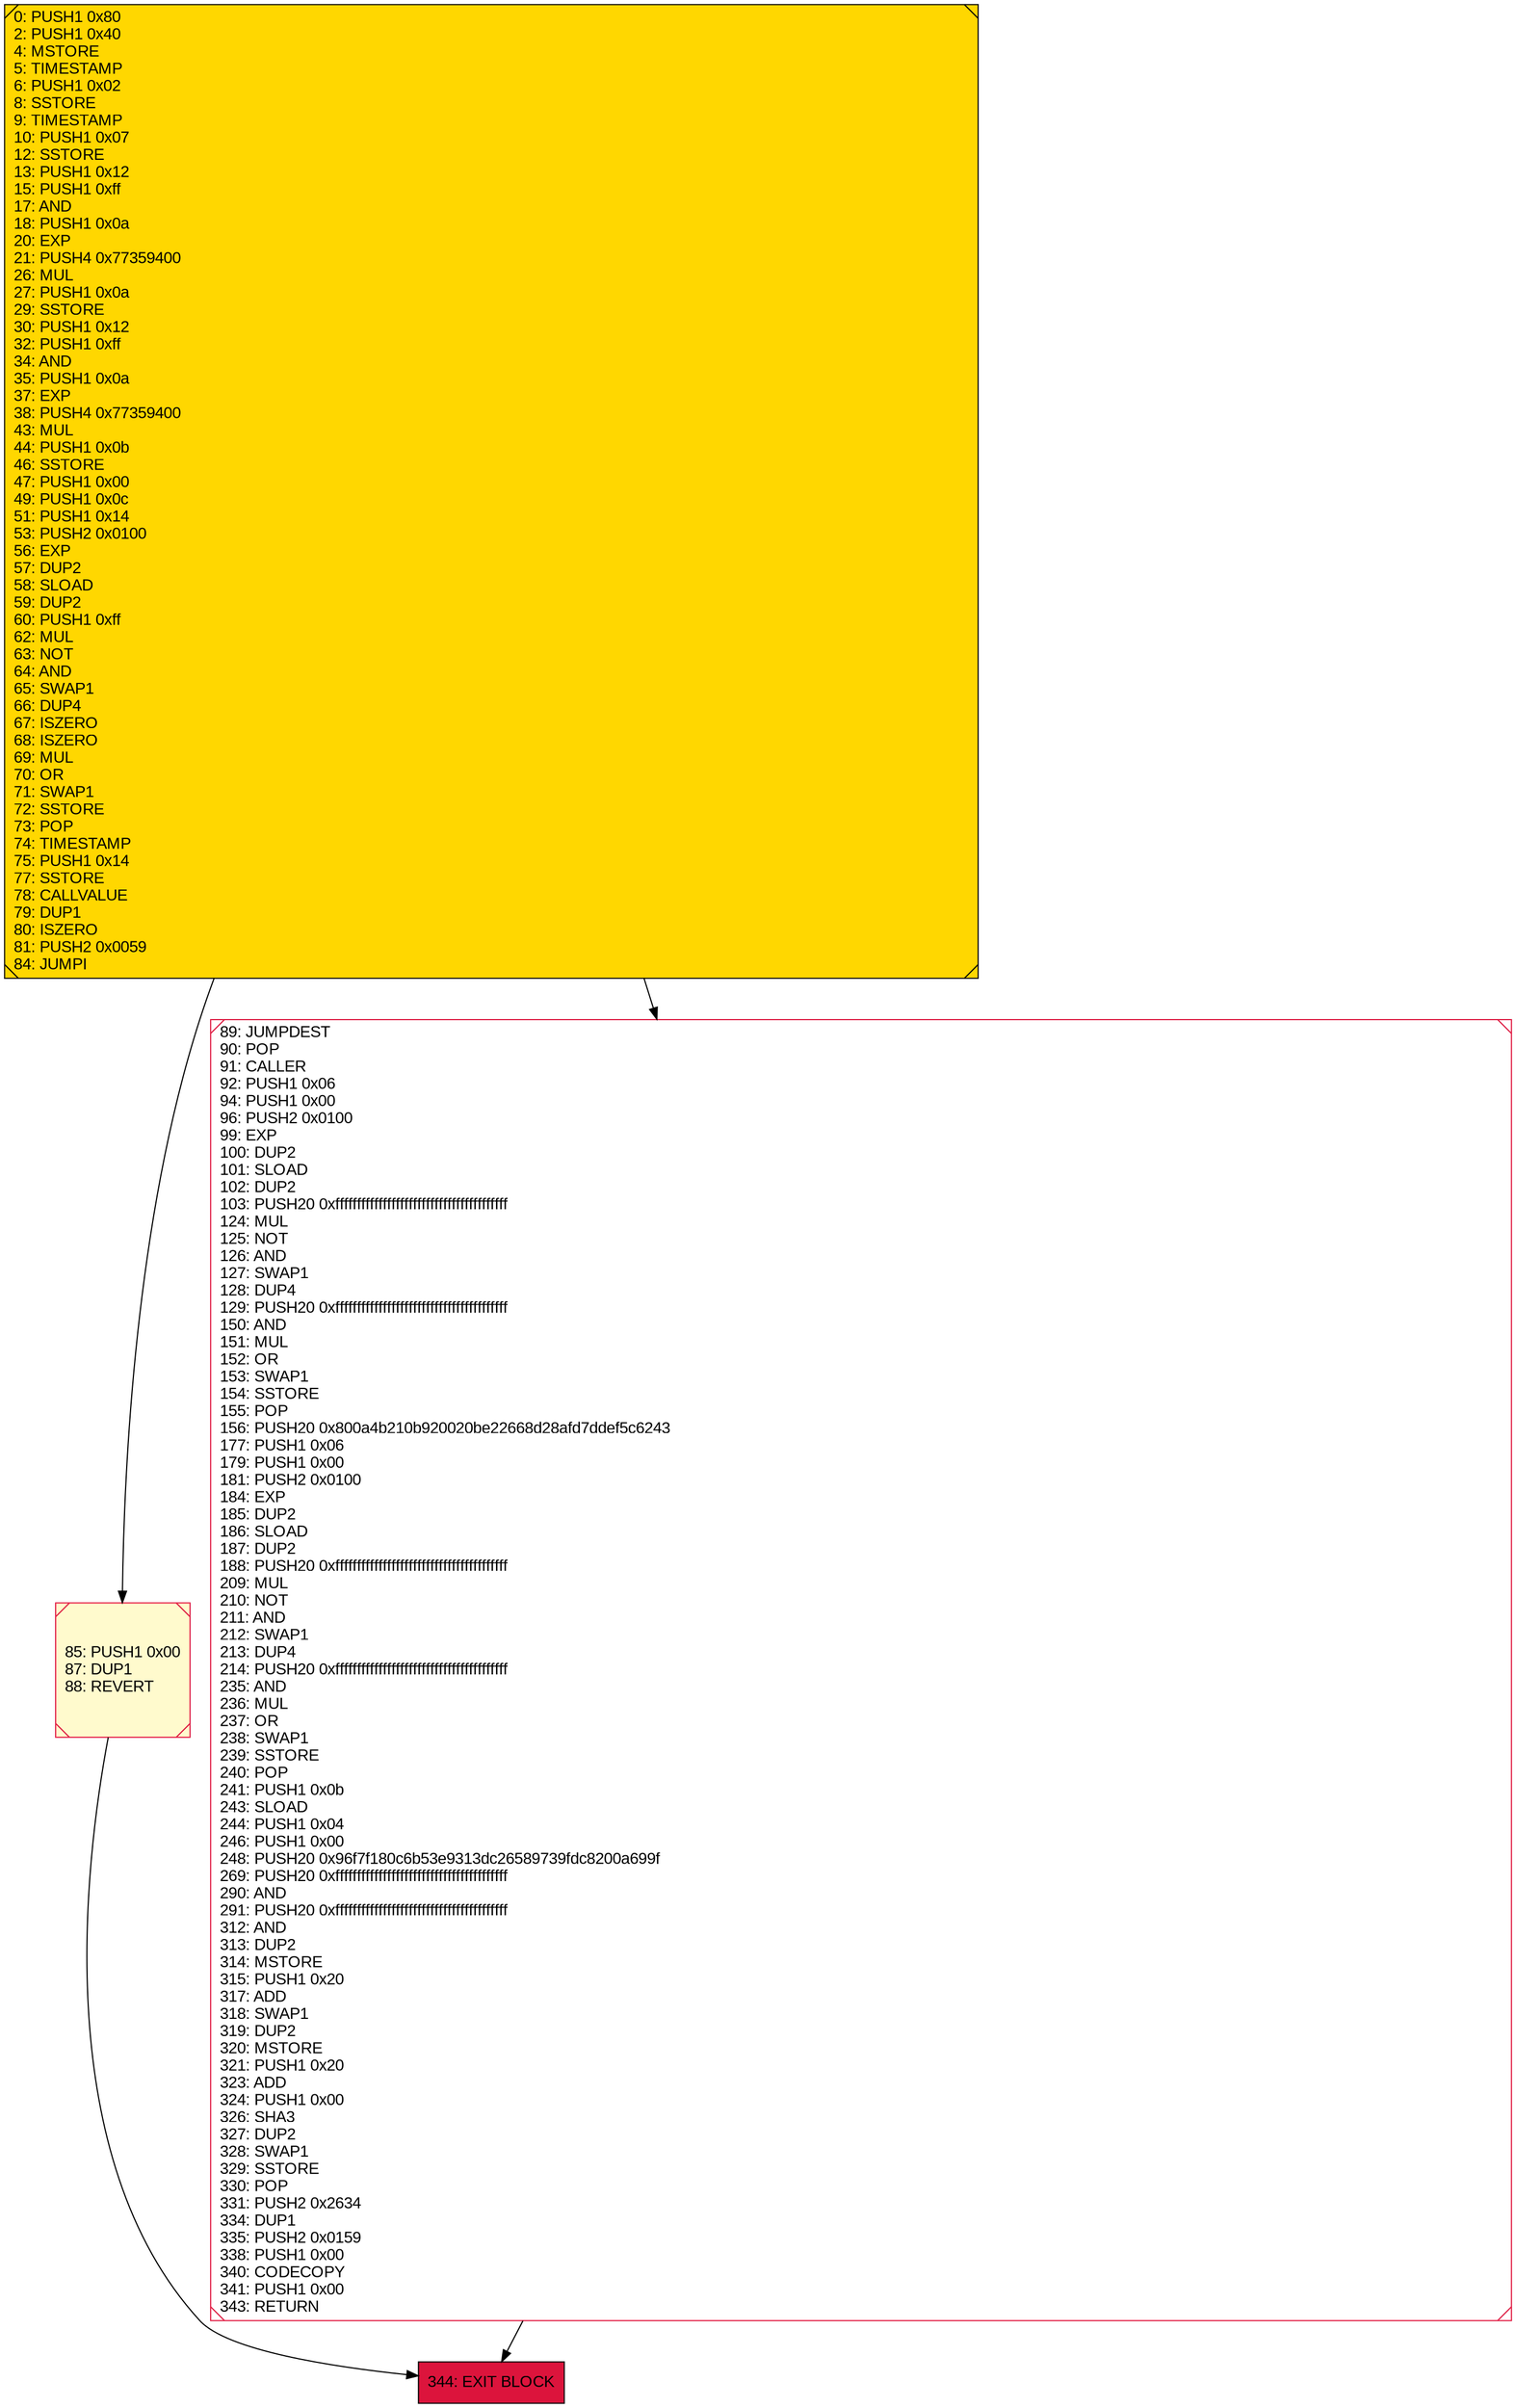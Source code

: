 digraph G {
bgcolor=transparent rankdir=UD;
node [shape=box style=filled color=black fillcolor=white fontname=arial fontcolor=black];
85 [label="85: PUSH1 0x00\l87: DUP1\l88: REVERT\l" fillcolor=lemonchiffon shape=Msquare color=crimson ];
89 [label="89: JUMPDEST\l90: POP\l91: CALLER\l92: PUSH1 0x06\l94: PUSH1 0x00\l96: PUSH2 0x0100\l99: EXP\l100: DUP2\l101: SLOAD\l102: DUP2\l103: PUSH20 0xffffffffffffffffffffffffffffffffffffffff\l124: MUL\l125: NOT\l126: AND\l127: SWAP1\l128: DUP4\l129: PUSH20 0xffffffffffffffffffffffffffffffffffffffff\l150: AND\l151: MUL\l152: OR\l153: SWAP1\l154: SSTORE\l155: POP\l156: PUSH20 0x800a4b210b920020be22668d28afd7ddef5c6243\l177: PUSH1 0x06\l179: PUSH1 0x00\l181: PUSH2 0x0100\l184: EXP\l185: DUP2\l186: SLOAD\l187: DUP2\l188: PUSH20 0xffffffffffffffffffffffffffffffffffffffff\l209: MUL\l210: NOT\l211: AND\l212: SWAP1\l213: DUP4\l214: PUSH20 0xffffffffffffffffffffffffffffffffffffffff\l235: AND\l236: MUL\l237: OR\l238: SWAP1\l239: SSTORE\l240: POP\l241: PUSH1 0x0b\l243: SLOAD\l244: PUSH1 0x04\l246: PUSH1 0x00\l248: PUSH20 0x96f7f180c6b53e9313dc26589739fdc8200a699f\l269: PUSH20 0xffffffffffffffffffffffffffffffffffffffff\l290: AND\l291: PUSH20 0xffffffffffffffffffffffffffffffffffffffff\l312: AND\l313: DUP2\l314: MSTORE\l315: PUSH1 0x20\l317: ADD\l318: SWAP1\l319: DUP2\l320: MSTORE\l321: PUSH1 0x20\l323: ADD\l324: PUSH1 0x00\l326: SHA3\l327: DUP2\l328: SWAP1\l329: SSTORE\l330: POP\l331: PUSH2 0x2634\l334: DUP1\l335: PUSH2 0x0159\l338: PUSH1 0x00\l340: CODECOPY\l341: PUSH1 0x00\l343: RETURN\l" shape=Msquare color=crimson ];
344 [label="344: EXIT BLOCK\l" fillcolor=crimson ];
0 [label="0: PUSH1 0x80\l2: PUSH1 0x40\l4: MSTORE\l5: TIMESTAMP\l6: PUSH1 0x02\l8: SSTORE\l9: TIMESTAMP\l10: PUSH1 0x07\l12: SSTORE\l13: PUSH1 0x12\l15: PUSH1 0xff\l17: AND\l18: PUSH1 0x0a\l20: EXP\l21: PUSH4 0x77359400\l26: MUL\l27: PUSH1 0x0a\l29: SSTORE\l30: PUSH1 0x12\l32: PUSH1 0xff\l34: AND\l35: PUSH1 0x0a\l37: EXP\l38: PUSH4 0x77359400\l43: MUL\l44: PUSH1 0x0b\l46: SSTORE\l47: PUSH1 0x00\l49: PUSH1 0x0c\l51: PUSH1 0x14\l53: PUSH2 0x0100\l56: EXP\l57: DUP2\l58: SLOAD\l59: DUP2\l60: PUSH1 0xff\l62: MUL\l63: NOT\l64: AND\l65: SWAP1\l66: DUP4\l67: ISZERO\l68: ISZERO\l69: MUL\l70: OR\l71: SWAP1\l72: SSTORE\l73: POP\l74: TIMESTAMP\l75: PUSH1 0x14\l77: SSTORE\l78: CALLVALUE\l79: DUP1\l80: ISZERO\l81: PUSH2 0x0059\l84: JUMPI\l" fillcolor=lemonchiffon shape=Msquare fillcolor=gold ];
85 -> 344;
89 -> 344;
0 -> 89;
0 -> 85;
}